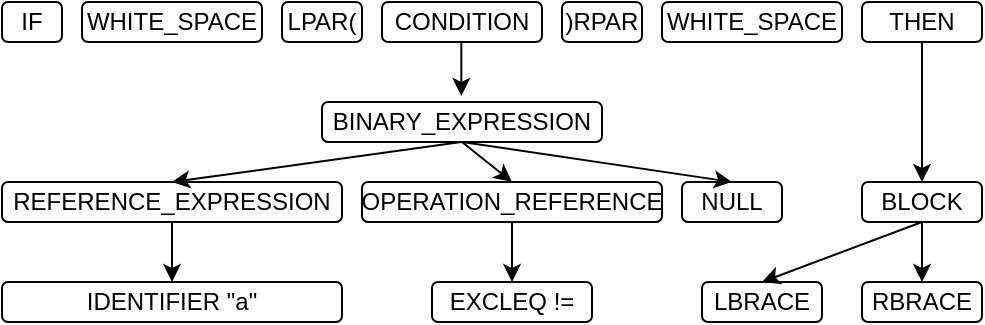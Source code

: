 <mxfile version="14.7.3" type="github"><diagram id="djMBHxIKAdKoan_0GqpV" name="Page-1"><mxGraphModel dx="865" dy="456" grid="1" gridSize="10" guides="1" tooltips="1" connect="1" arrows="1" fold="1" page="1" pageScale="1" pageWidth="827" pageHeight="1169" math="0" shadow="0"><root><mxCell id="0"/><mxCell id="1" parent="0"/><mxCell id="gS2t6T2hnsqMcK8WDuXU-1" value="IF" style="rounded=1;whiteSpace=wrap;html=1;" vertex="1" parent="1"><mxGeometry x="200" y="80" width="30" height="20" as="geometry"/></mxCell><mxCell id="gS2t6T2hnsqMcK8WDuXU-2" value="WHITE_SPACE" style="rounded=1;whiteSpace=wrap;html=1;" vertex="1" parent="1"><mxGeometry x="240" y="80" width="90" height="20" as="geometry"/></mxCell><mxCell id="gS2t6T2hnsqMcK8WDuXU-3" value="LPAR(" style="rounded=1;whiteSpace=wrap;html=1;" vertex="1" parent="1"><mxGeometry x="340" y="80" width="40" height="20" as="geometry"/></mxCell><mxCell id="gS2t6T2hnsqMcK8WDuXU-4" value=")RPAR" style="rounded=1;whiteSpace=wrap;html=1;" vertex="1" parent="1"><mxGeometry x="480" y="80" width="40" height="20" as="geometry"/></mxCell><mxCell id="gS2t6T2hnsqMcK8WDuXU-5" value="WHITE_SPACE" style="rounded=1;whiteSpace=wrap;html=1;" vertex="1" parent="1"><mxGeometry x="530" y="80" width="90" height="20" as="geometry"/></mxCell><mxCell id="gS2t6T2hnsqMcK8WDuXU-7" value="THEN" style="rounded=1;whiteSpace=wrap;html=1;" vertex="1" parent="1"><mxGeometry x="630" y="80" width="60" height="20" as="geometry"/></mxCell><mxCell id="gS2t6T2hnsqMcK8WDuXU-10" value="CONDITION" style="rounded=1;whiteSpace=wrap;html=1;" vertex="1" parent="1"><mxGeometry x="390" y="80" width="80" height="20" as="geometry"/></mxCell><mxCell id="gS2t6T2hnsqMcK8WDuXU-13" value="" style="endArrow=classic;html=1;" edge="1" parent="1"><mxGeometry width="50" height="50" relative="1" as="geometry"><mxPoint x="429.66" y="100" as="sourcePoint"/><mxPoint x="430" y="127" as="targetPoint"/><Array as="points"><mxPoint x="429.66" y="127"/></Array></mxGeometry></mxCell><mxCell id="gS2t6T2hnsqMcK8WDuXU-14" value="BINARY_EXPRESSION" style="rounded=1;whiteSpace=wrap;html=1;" vertex="1" parent="1"><mxGeometry x="360" y="130" width="140" height="20" as="geometry"/></mxCell><mxCell id="gS2t6T2hnsqMcK8WDuXU-15" value="BLOCK" style="rounded=1;whiteSpace=wrap;html=1;" vertex="1" parent="1"><mxGeometry x="630" y="170" width="60" height="20" as="geometry"/></mxCell><mxCell id="gS2t6T2hnsqMcK8WDuXU-16" value="LBRACE" style="rounded=1;whiteSpace=wrap;html=1;" vertex="1" parent="1"><mxGeometry x="550" y="220" width="60" height="20" as="geometry"/></mxCell><mxCell id="gS2t6T2hnsqMcK8WDuXU-17" value="RBRACE" style="rounded=1;whiteSpace=wrap;html=1;" vertex="1" parent="1"><mxGeometry x="630" y="220" width="60" height="20" as="geometry"/></mxCell><mxCell id="gS2t6T2hnsqMcK8WDuXU-19" value="" style="endArrow=classic;html=1;exitX=0.5;exitY=1;exitDx=0;exitDy=0;entryX=0.5;entryY=0;entryDx=0;entryDy=0;" edge="1" parent="1" source="gS2t6T2hnsqMcK8WDuXU-7" target="gS2t6T2hnsqMcK8WDuXU-15"><mxGeometry width="50" height="50" relative="1" as="geometry"><mxPoint x="439.66" y="110" as="sourcePoint"/><mxPoint x="440" y="137" as="targetPoint"/><Array as="points"/></mxGeometry></mxCell><mxCell id="gS2t6T2hnsqMcK8WDuXU-20" value="" style="endArrow=classic;html=1;entryX=0.5;entryY=0;entryDx=0;entryDy=0;" edge="1" parent="1" target="gS2t6T2hnsqMcK8WDuXU-16"><mxGeometry width="50" height="50" relative="1" as="geometry"><mxPoint x="660" y="190" as="sourcePoint"/><mxPoint x="659.66" y="230" as="targetPoint"/><Array as="points"/></mxGeometry></mxCell><mxCell id="gS2t6T2hnsqMcK8WDuXU-21" value="" style="endArrow=classic;html=1;entryX=0.5;entryY=0;entryDx=0;entryDy=0;exitX=0.5;exitY=1;exitDx=0;exitDy=0;" edge="1" parent="1" source="gS2t6T2hnsqMcK8WDuXU-15" target="gS2t6T2hnsqMcK8WDuXU-17"><mxGeometry width="50" height="50" relative="1" as="geometry"><mxPoint x="680" y="170" as="sourcePoint"/><mxPoint x="680" y="210" as="targetPoint"/><Array as="points"/></mxGeometry></mxCell><mxCell id="gS2t6T2hnsqMcK8WDuXU-22" value="REFERENCE_EXPRESSION" style="rounded=1;whiteSpace=wrap;html=1;" vertex="1" parent="1"><mxGeometry x="200" y="170" width="170" height="20" as="geometry"/></mxCell><mxCell id="gS2t6T2hnsqMcK8WDuXU-23" value="OPERATION_REFERENCE" style="rounded=1;whiteSpace=wrap;html=1;" vertex="1" parent="1"><mxGeometry x="380" y="170" width="150" height="20" as="geometry"/></mxCell><mxCell id="gS2t6T2hnsqMcK8WDuXU-24" value="" style="endArrow=classic;html=1;exitX=0.5;exitY=1;exitDx=0;exitDy=0;entryX=0.5;entryY=0;entryDx=0;entryDy=0;" edge="1" parent="1" target="gS2t6T2hnsqMcK8WDuXU-22"><mxGeometry width="50" height="50" relative="1" as="geometry"><mxPoint x="429.66" y="150" as="sourcePoint"/><mxPoint x="429.66" y="180" as="targetPoint"/><Array as="points"/></mxGeometry></mxCell><mxCell id="gS2t6T2hnsqMcK8WDuXU-25" value="" style="endArrow=classic;html=1;entryX=0.5;entryY=0;entryDx=0;entryDy=0;exitX=0.5;exitY=1;exitDx=0;exitDy=0;" edge="1" parent="1" target="gS2t6T2hnsqMcK8WDuXU-23"><mxGeometry width="50" height="50" relative="1" as="geometry"><mxPoint x="430" y="150" as="sourcePoint"/><mxPoint x="450" y="160" as="targetPoint"/><Array as="points"/></mxGeometry></mxCell><mxCell id="gS2t6T2hnsqMcK8WDuXU-26" value="NULL" style="rounded=1;whiteSpace=wrap;html=1;" vertex="1" parent="1"><mxGeometry x="540" y="170" width="50" height="20" as="geometry"/></mxCell><mxCell id="gS2t6T2hnsqMcK8WDuXU-27" value="" style="endArrow=classic;html=1;entryX=0.5;entryY=0;entryDx=0;entryDy=0;exitX=0.5;exitY=1;exitDx=0;exitDy=0;" edge="1" parent="1" source="gS2t6T2hnsqMcK8WDuXU-14" target="gS2t6T2hnsqMcK8WDuXU-26"><mxGeometry width="50" height="50" relative="1" as="geometry"><mxPoint x="440" y="160" as="sourcePoint"/><mxPoint x="465" y="180" as="targetPoint"/><Array as="points"/></mxGeometry></mxCell><mxCell id="gS2t6T2hnsqMcK8WDuXU-29" value="" style="endArrow=classic;html=1;exitX=0.5;exitY=1;exitDx=0;exitDy=0;" edge="1" parent="1" source="gS2t6T2hnsqMcK8WDuXU-23"><mxGeometry width="50" height="50" relative="1" as="geometry"><mxPoint x="530" y="210" as="sourcePoint"/><mxPoint x="455" y="220" as="targetPoint"/></mxGeometry></mxCell><mxCell id="gS2t6T2hnsqMcK8WDuXU-30" value="EXCLEQ !=" style="rounded=1;whiteSpace=wrap;html=1;" vertex="1" parent="1"><mxGeometry x="415" y="220" width="80" height="20" as="geometry"/></mxCell><mxCell id="gS2t6T2hnsqMcK8WDuXU-31" value="IDENTIFIER &quot;a&quot;" style="rounded=1;whiteSpace=wrap;html=1;" vertex="1" parent="1"><mxGeometry x="200" y="220" width="170" height="20" as="geometry"/></mxCell><mxCell id="gS2t6T2hnsqMcK8WDuXU-32" value="" style="endArrow=classic;html=1;exitX=0.5;exitY=1;exitDx=0;exitDy=0;" edge="1" parent="1" source="gS2t6T2hnsqMcK8WDuXU-22" target="gS2t6T2hnsqMcK8WDuXU-31"><mxGeometry width="50" height="50" relative="1" as="geometry"><mxPoint x="465" y="200" as="sourcePoint"/><mxPoint x="465" y="230" as="targetPoint"/></mxGeometry></mxCell></root></mxGraphModel></diagram></mxfile>